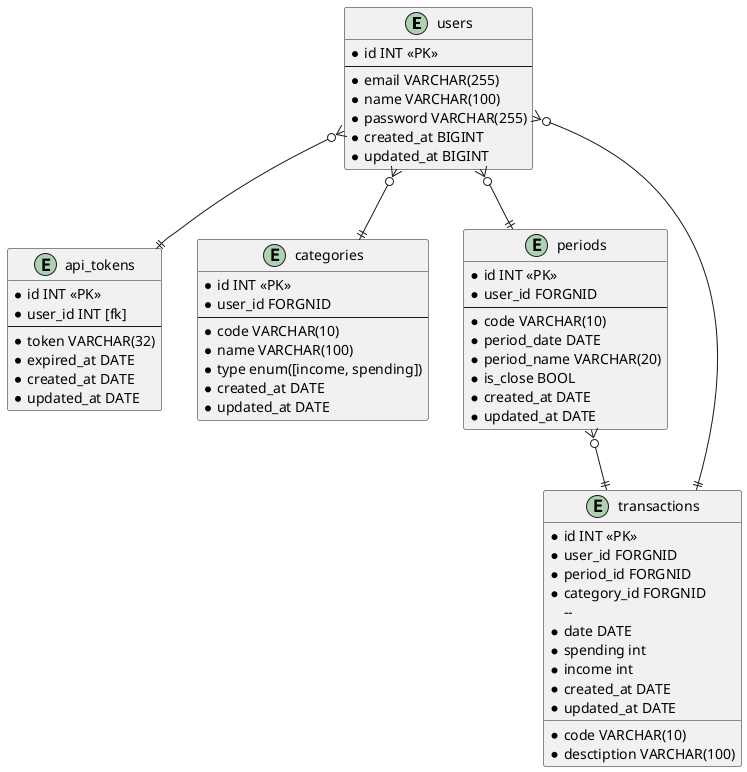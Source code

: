 @startuml

entity users {
    * id INT <<PK>>
    --
    * email VARCHAR(255)
    * name VARCHAR(100)
    * password VARCHAR(255)
    * created_at BIGINT
    * updated_at BIGINT 
}

entity api_tokens {
    * id INT <<PK>>
    * user_id INT [fk]
    --
    * token VARCHAR(32)
    * expired_at DATE
    * created_at DATE
    * updated_at DATE 
}

entity categories {
    * id INT <<PK>>
    * user_id FORGNID
    --
    * code VARCHAR(10)
    * name VARCHAR(100)
    * type enum([income, spending])
    * created_at DATE
    * updated_at DATE
}

entity periods {
    * id INT <<PK>>
    * user_id FORGNID
    --
    * code VARCHAR(10)
    * period_date DATE
    * period_name VARCHAR(20)
    * is_close BOOL
    * created_at DATE
    * updated_at DATE
}

entity transactions {
    * id INT <<PK>>
    * user_id FORGNID
    * period_id FORGNID
    * category_id FORGNID
    --  
    * code VARCHAR(10)
    * date DATE
    * desctiption VARCHAR(100)
    * spending int
    * income int
    * created_at DATE
    * updated_at DATE 
}

users }o--|| api_tokens
users }o--|| categories
users }o--|| periods
users }o--|| transactions
periods }o--|| transactions

@enduml